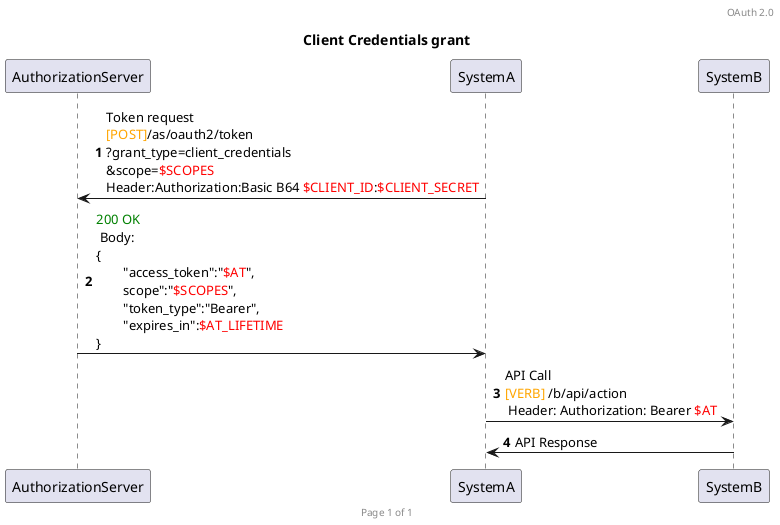 @startuml

header OAuth 2.0
footer Page %page% of %lastpage%

title Client Credentials grant
autonumber

participant AuthorizationServer
participant SystemA
participant SystemB

SystemA -> AuthorizationServer : Token request\n<font color=orange>[POST]</font>/as/oauth2/token\n?grant_type=client_credentials\n&scope=<font color=red>$SCOPES</font>\nHeader:Authorization:Basic B64 <font color=red>$CLIENT_ID</font>:<font color=red>$CLIENT_SECRET</font>
AuthorizationServer -> SystemA : <font color=green>200 OK</font> \n Body: \n{\n\t"access_token":"<font color=red>$AT</font>",\n\tscope":"<font color=red>$SCOPES</font>",\n\t"token_type":"Bearer",\n\t"expires_in":<font color=red>$AT_LIFETIME</font>\n}

SystemA -> SystemB : API Call \n<font color=orange>[VERB]</font> /b/api/action\n Header: Authorization: Bearer <font color=red>$AT</font>
SystemB -> SystemA : API Response
@enduml
